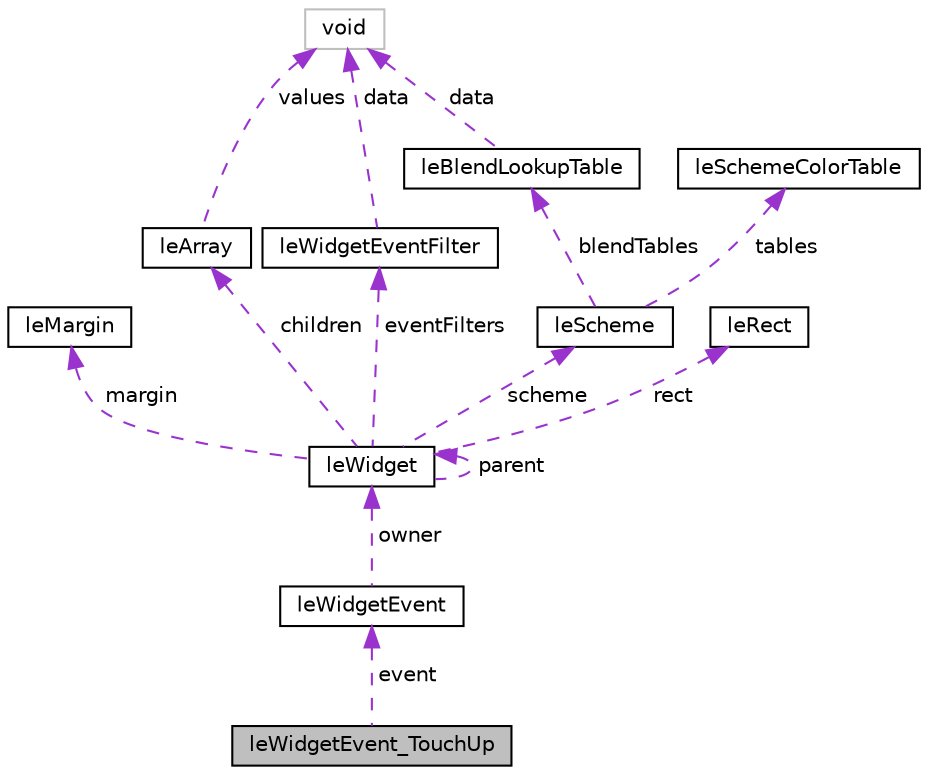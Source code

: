 digraph "leWidgetEvent_TouchUp"
{
 // INTERACTIVE_SVG=YES
  edge [fontname="Helvetica",fontsize="10",labelfontname="Helvetica",labelfontsize="10"];
  node [fontname="Helvetica",fontsize="10",shape=record];
  Node1 [label="leWidgetEvent_TouchUp",height=0.2,width=0.4,color="black", fillcolor="grey75", style="filled", fontcolor="black"];
  Node2 -> Node1 [dir="back",color="darkorchid3",fontsize="10",style="dashed",label=" event" ,fontname="Helvetica"];
  Node2 [label="leWidgetEvent",height=0.2,width=0.4,color="black", fillcolor="white", style="filled",URL="$structleWidgetEvent.html",tooltip="Used to define widget event. "];
  Node3 -> Node2 [dir="back",color="darkorchid3",fontsize="10",style="dashed",label=" owner" ,fontname="Helvetica"];
  Node3 [label="leWidget",height=0.2,width=0.4,color="black", fillcolor="white", style="filled",URL="$structleWidget.html",tooltip="Used to define a widget. "];
  Node4 -> Node3 [dir="back",color="darkorchid3",fontsize="10",style="dashed",label=" margin" ,fontname="Helvetica"];
  Node4 [label="leMargin",height=0.2,width=0.4,color="black", fillcolor="white", style="filled",URL="$structleMargin.html",tooltip="This struct represents the four margin settings for objects. "];
  Node3 -> Node3 [dir="back",color="darkorchid3",fontsize="10",style="dashed",label=" parent" ,fontname="Helvetica"];
  Node5 -> Node3 [dir="back",color="darkorchid3",fontsize="10",style="dashed",label=" children" ,fontname="Helvetica"];
  Node5 [label="leArray",height=0.2,width=0.4,color="black", fillcolor="white", style="filled",URL="$structleArray.html",tooltip="This struct represents a array. "];
  Node6 -> Node5 [dir="back",color="darkorchid3",fontsize="10",style="dashed",label=" values" ,fontname="Helvetica"];
  Node6 [label="void",height=0.2,width=0.4,color="grey75", fillcolor="white", style="filled"];
  Node7 -> Node3 [dir="back",color="darkorchid3",fontsize="10",style="dashed",label=" rect" ,fontname="Helvetica"];
  Node7 [label="leRect",height=0.2,width=0.4,color="black", fillcolor="white", style="filled",URL="$structleRect.html",tooltip="This struct represents a rectangle. "];
  Node8 -> Node3 [dir="back",color="darkorchid3",fontsize="10",style="dashed",label=" scheme" ,fontname="Helvetica"];
  Node8 [label="leScheme",height=0.2,width=0.4,color="black", fillcolor="white", style="filled",URL="$structleScheme.html"];
  Node9 -> Node8 [dir="back",color="darkorchid3",fontsize="10",style="dashed",label=" tables" ,fontname="Helvetica"];
  Node9 [label="leSchemeColorTable",height=0.2,width=0.4,color="black", fillcolor="white", style="filled",URL="$unionleSchemeColorTable.html"];
  Node10 -> Node8 [dir="back",color="darkorchid3",fontsize="10",style="dashed",label=" blendTables" ,fontname="Helvetica"];
  Node10 [label="leBlendLookupTable",height=0.2,width=0.4,color="black", fillcolor="white", style="filled",URL="$structleBlendLookupTable.html",tooltip="This struct represents a blend color lookup table. "];
  Node6 -> Node10 [dir="back",color="darkorchid3",fontsize="10",style="dashed",label=" data" ,fontname="Helvetica"];
  Node11 -> Node3 [dir="back",color="darkorchid3",fontsize="10",style="dashed",label=" eventFilters" ,fontname="Helvetica"];
  Node11 [label="leWidgetEventFilter",height=0.2,width=0.4,color="black", fillcolor="white", style="filled",URL="$structleWidgetEventFilter.html",tooltip="Used to define widget touch event filter. "];
  Node6 -> Node11 [dir="back",color="darkorchid3",fontsize="10",style="dashed",label=" data" ,fontname="Helvetica"];
}
